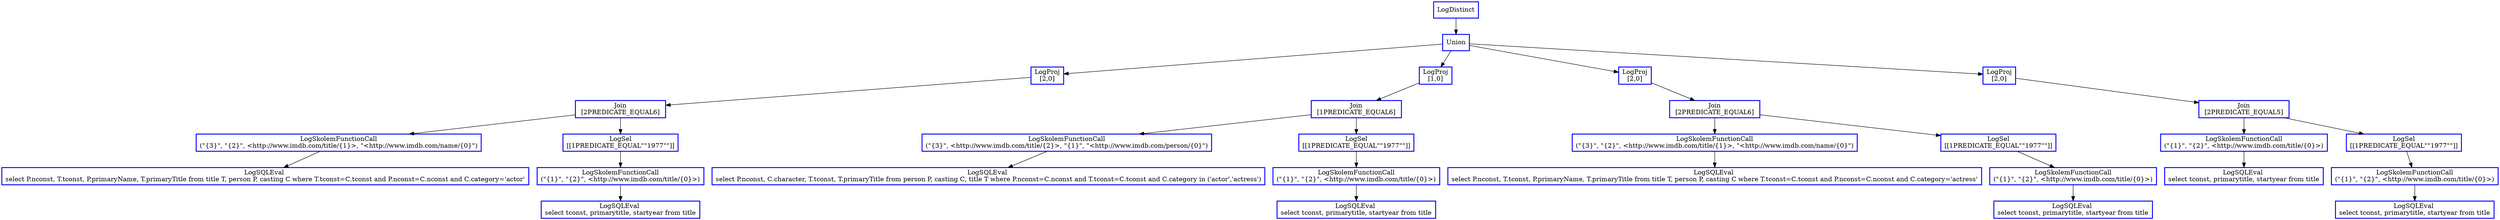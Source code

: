 digraph  g{
node [shape=rectangle, color=black, fontcolor=black, style=bold]
0 [label="LogDistinct" , color = blue] ; 
1 [label="Union", color = blue] ; 
0 -> 1 ; 
2 [label="LogProj
[2,0]" , color = blue] ; 
1 -> 2 ; 
3 [label="Join\n [2PREDICATE_EQUAL6] ", color = blue] ; 
2 -> 3 ; 
4 [label="LogSkolemFunctionCall
(\"{3}\", \"{2}\", <http://www.imdb.com/title/{1}>, \"<http://www.imdb.com/name/{0}\")" , color = blue] ; 
3 -> 4 ; 
5 [label="LogSQLEval 
select P.nconst, T.tconst, P.primaryName, T.primaryTitle from title T, person P, casting C where T.tconst=C.tconst and P.nconst=C.nconst and C.category='actor'", color = blue] ; 
4 -> 5 ; 
6 [label="LogSel
[[1PREDICATE_EQUAL\"\"1977\"\"]]" , color = blue] ; 
3 -> 6 ; 
7 [label="LogSkolemFunctionCall
(\"{1}\", \"{2}\", <http://www.imdb.com/title/{0}>)" , color = blue] ; 
6 -> 7 ; 
8 [label="LogSQLEval 
select tconst, primarytitle, startyear from title", color = blue] ; 
7 -> 8 ; 
10 [label="LogProj
[1,0]" , color = blue] ; 
1 -> 10 ; 
11 [label="Join\n [1PREDICATE_EQUAL6] ", color = blue] ; 
10 -> 11 ; 
12 [label="LogSkolemFunctionCall
(\"{3}\", <http://www.imdb.com/title/{2}>, \"{1}\", \"<http://www.imdb.com/person/{0}\")" , color = blue] ; 
11 -> 12 ; 
13 [label="LogSQLEval 
select P.nconst, C.character, T.tconst, T.primaryTitle from person P, casting C, title T where P.nconst=C.nconst and T.tconst=C.tconst and C.category in ('actor','actress')", color = blue] ; 
12 -> 13 ; 
14 [label="LogSel
[[1PREDICATE_EQUAL\"\"1977\"\"]]" , color = blue] ; 
11 -> 14 ; 
15 [label="LogSkolemFunctionCall
(\"{1}\", \"{2}\", <http://www.imdb.com/title/{0}>)" , color = blue] ; 
14 -> 15 ; 
16 [label="LogSQLEval 
select tconst, primarytitle, startyear from title", color = blue] ; 
15 -> 16 ; 
18 [label="LogProj
[2,0]" , color = blue] ; 
1 -> 18 ; 
19 [label="Join\n [2PREDICATE_EQUAL6] ", color = blue] ; 
18 -> 19 ; 
20 [label="LogSkolemFunctionCall
(\"{3}\", \"{2}\", <http://www.imdb.com/title/{1}>, \"<http://www.imdb.com/name/{0}\")" , color = blue] ; 
19 -> 20 ; 
21 [label="LogSQLEval 
select P.nconst, T.tconst, P.primaryName, T.primaryTitle from title T, person P, casting C where T.tconst=C.tconst and P.nconst=C.nconst and C.category='actress'", color = blue] ; 
20 -> 21 ; 
22 [label="LogSel
[[1PREDICATE_EQUAL\"\"1977\"\"]]" , color = blue] ; 
19 -> 22 ; 
23 [label="LogSkolemFunctionCall
(\"{1}\", \"{2}\", <http://www.imdb.com/title/{0}>)" , color = blue] ; 
22 -> 23 ; 
24 [label="LogSQLEval 
select tconst, primarytitle, startyear from title", color = blue] ; 
23 -> 24 ; 
26 [label="LogProj
[2,0]" , color = blue] ; 
1 -> 26 ; 
27 [label="Join\n [2PREDICATE_EQUAL5] ", color = blue] ; 
26 -> 27 ; 
28 [label="LogSkolemFunctionCall
(\"{1}\", \"{2}\", <http://www.imdb.com/title/{0}>)" , color = blue] ; 
27 -> 28 ; 
29 [label="LogSQLEval 
select tconst, primarytitle, startyear from title", color = blue] ; 
28 -> 29 ; 
30 [label="LogSel
[[1PREDICATE_EQUAL\"\"1977\"\"]]" , color = blue] ; 
27 -> 30 ; 
31 [label="LogSkolemFunctionCall
(\"{1}\", \"{2}\", <http://www.imdb.com/title/{0}>)" , color = blue] ; 
30 -> 31 ; 
32 [label="LogSQLEval 
select tconst, primarytitle, startyear from title", color = blue] ; 
31 -> 32 ; 
}

